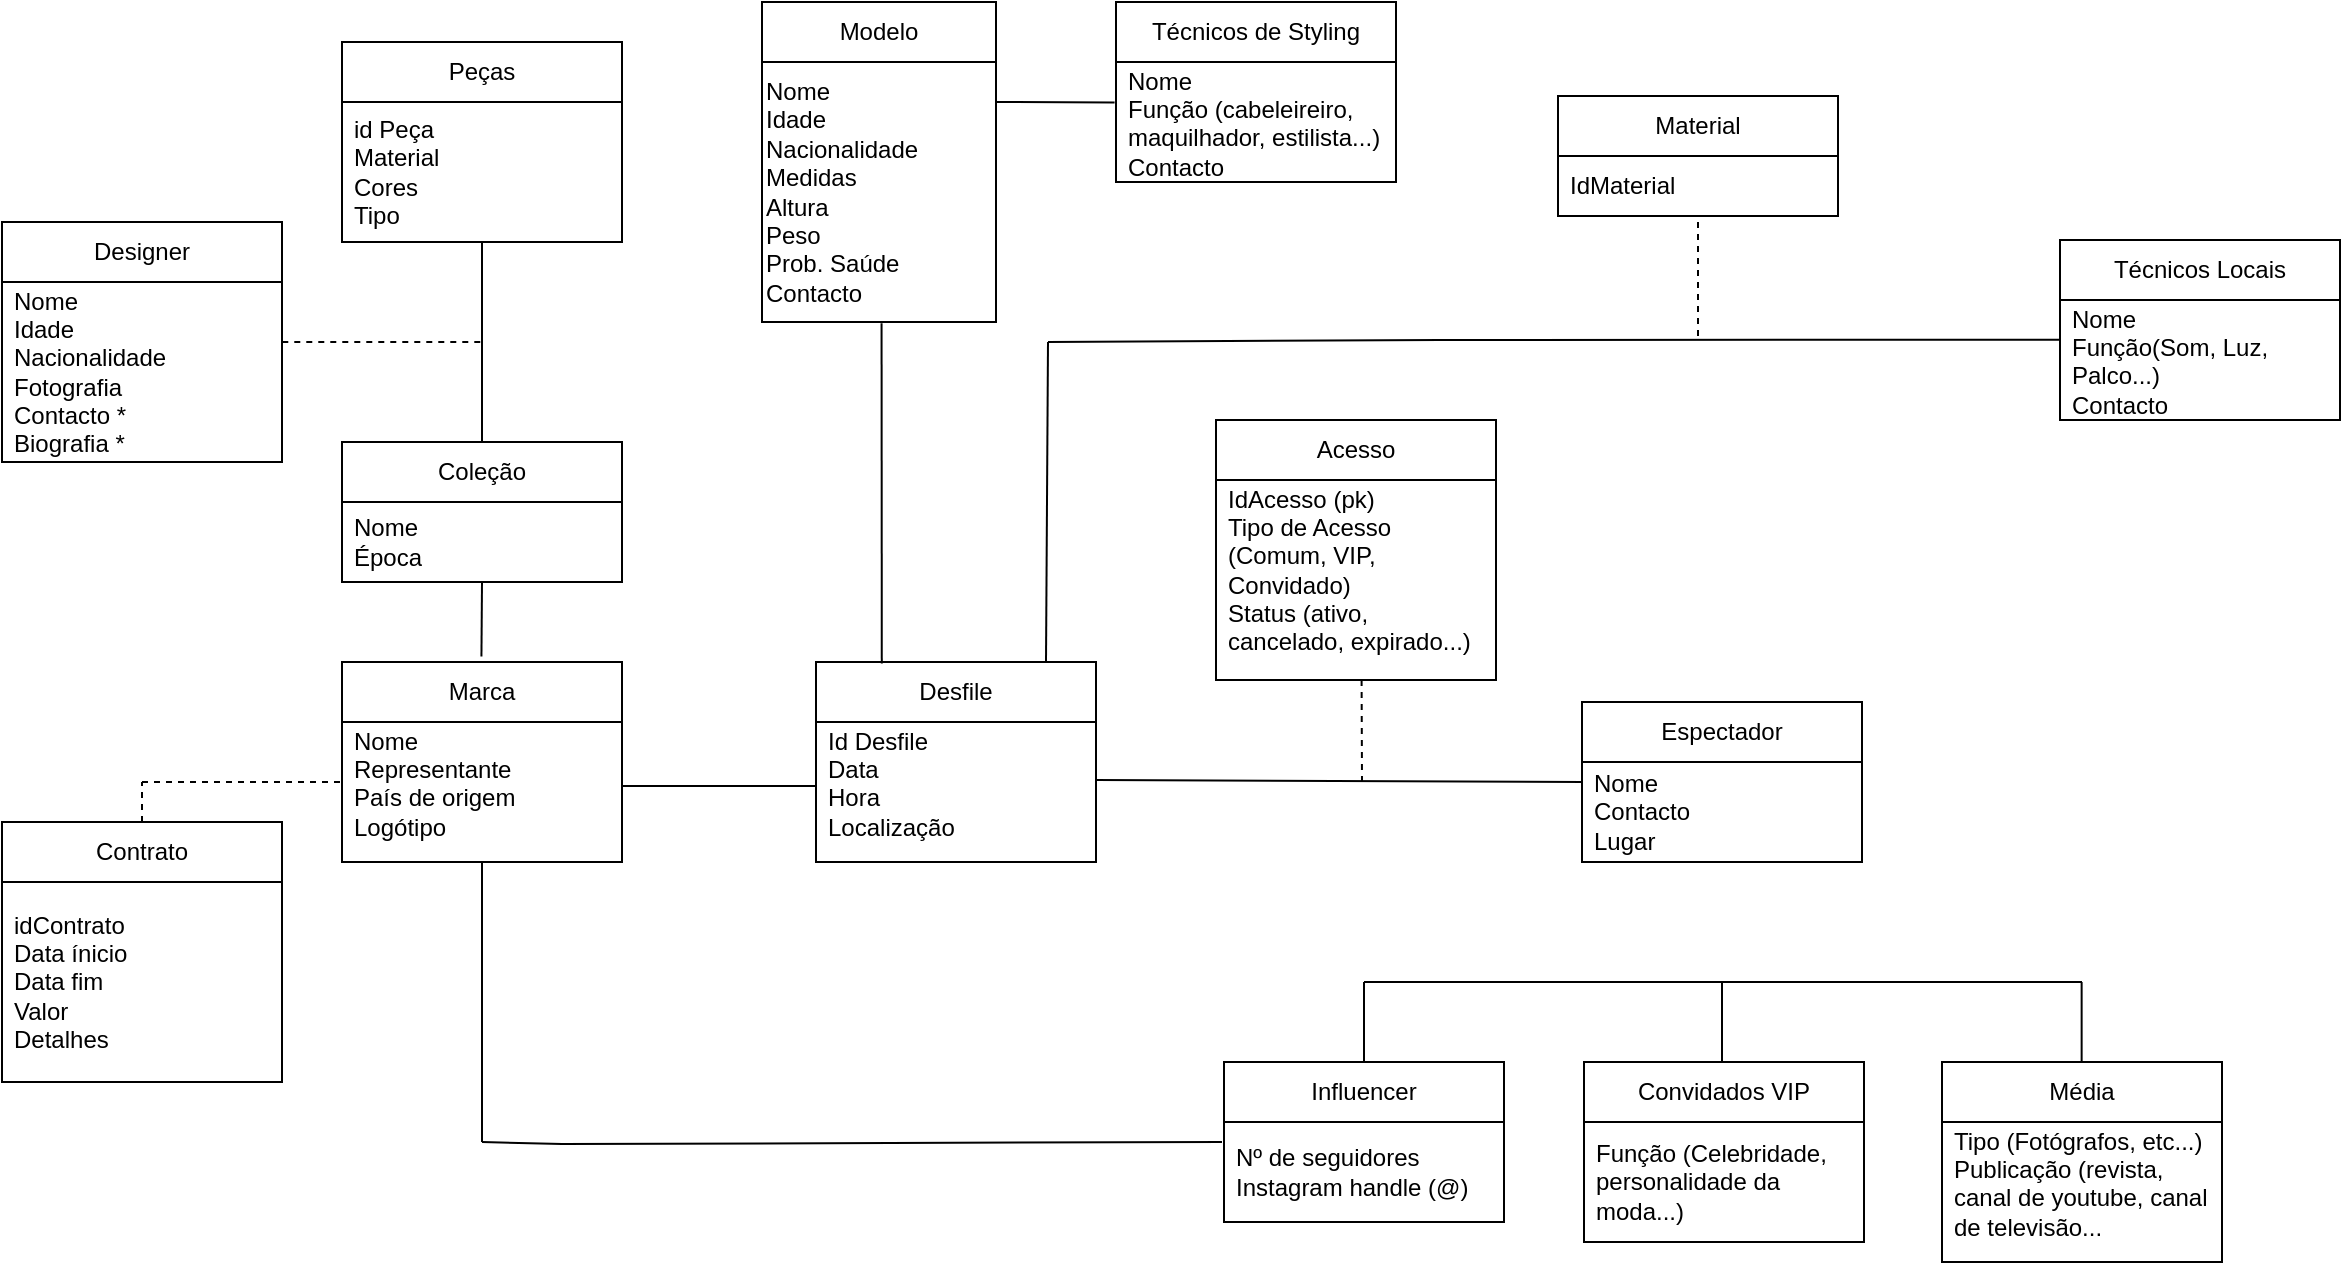 <mxfile version="24.7.17">
  <diagram id="C5RBs43oDa-KdzZeNtuy" name="Page-1">
    <mxGraphModel dx="1327" dy="797" grid="1" gridSize="10" guides="1" tooltips="1" connect="1" arrows="1" fold="1" page="1" pageScale="1" pageWidth="827" pageHeight="1169" math="0" shadow="0">
      <root>
        <mxCell id="WIyWlLk6GJQsqaUBKTNV-0" />
        <mxCell id="WIyWlLk6GJQsqaUBKTNV-1" parent="WIyWlLk6GJQsqaUBKTNV-0" />
        <mxCell id="OLpAq79K6-Yp3FqnE2U5-7" value="Marca" style="swimlane;fontStyle=0;childLayout=stackLayout;horizontal=1;startSize=30;horizontalStack=0;resizeParent=1;resizeParentMax=0;resizeLast=0;collapsible=1;marginBottom=0;whiteSpace=wrap;html=1;" parent="WIyWlLk6GJQsqaUBKTNV-1" vertex="1">
          <mxGeometry x="407" y="449" width="140" height="100" as="geometry" />
        </mxCell>
        <mxCell id="OLpAq79K6-Yp3FqnE2U5-8" value="Nome&lt;div&gt;Representante&amp;nbsp;&lt;/div&gt;&lt;div&gt;País de origem&lt;/div&gt;&lt;div&gt;Logótipo&lt;/div&gt;&lt;div&gt;&lt;br&gt;&lt;/div&gt;" style="text;strokeColor=none;fillColor=none;align=left;verticalAlign=middle;spacingLeft=4;spacingRight=4;overflow=hidden;points=[[0,0.5],[1,0.5]];portConstraint=eastwest;rotatable=0;whiteSpace=wrap;html=1;" parent="OLpAq79K6-Yp3FqnE2U5-7" vertex="1">
          <mxGeometry y="30" width="140" height="70" as="geometry" />
        </mxCell>
        <mxCell id="OLpAq79K6-Yp3FqnE2U5-11" value="Desfile" style="swimlane;fontStyle=0;childLayout=stackLayout;horizontal=1;startSize=30;horizontalStack=0;resizeParent=1;resizeParentMax=0;resizeLast=0;collapsible=1;marginBottom=0;whiteSpace=wrap;html=1;" parent="WIyWlLk6GJQsqaUBKTNV-1" vertex="1">
          <mxGeometry x="644" y="449" width="140" height="100" as="geometry" />
        </mxCell>
        <mxCell id="OLpAq79K6-Yp3FqnE2U5-14" value="&lt;div&gt;&lt;span style=&quot;background-color: initial;&quot;&gt;Id Desfile&lt;/span&gt;&lt;br&gt;&lt;/div&gt;Data&amp;nbsp;&lt;div&gt;Hora&lt;/div&gt;&lt;div&gt;Localização&lt;/div&gt;&lt;div&gt;&lt;br&gt;&lt;/div&gt;" style="text;strokeColor=none;fillColor=none;align=left;verticalAlign=middle;spacingLeft=4;spacingRight=4;overflow=hidden;points=[[0,0.5],[1,0.5]];portConstraint=eastwest;rotatable=0;whiteSpace=wrap;html=1;" parent="OLpAq79K6-Yp3FqnE2U5-11" vertex="1">
          <mxGeometry y="30" width="140" height="70" as="geometry" />
        </mxCell>
        <mxCell id="OLpAq79K6-Yp3FqnE2U5-19" value="Coleção" style="swimlane;fontStyle=0;childLayout=stackLayout;horizontal=1;startSize=30;horizontalStack=0;resizeParent=1;resizeParentMax=0;resizeLast=0;collapsible=1;marginBottom=0;whiteSpace=wrap;html=1;" parent="WIyWlLk6GJQsqaUBKTNV-1" vertex="1">
          <mxGeometry x="407" y="339" width="140" height="70" as="geometry" />
        </mxCell>
        <mxCell id="OLpAq79K6-Yp3FqnE2U5-20" value="Nome&lt;div&gt;Época&lt;/div&gt;" style="text;strokeColor=none;fillColor=none;align=left;verticalAlign=middle;spacingLeft=4;spacingRight=4;overflow=hidden;points=[[0,0.5],[1,0.5]];portConstraint=eastwest;rotatable=0;whiteSpace=wrap;html=1;" parent="OLpAq79K6-Yp3FqnE2U5-19" vertex="1">
          <mxGeometry y="30" width="140" height="40" as="geometry" />
        </mxCell>
        <mxCell id="OLpAq79K6-Yp3FqnE2U5-23" value="Peças" style="swimlane;fontStyle=0;childLayout=stackLayout;horizontal=1;startSize=30;horizontalStack=0;resizeParent=1;resizeParentMax=0;resizeLast=0;collapsible=1;marginBottom=0;whiteSpace=wrap;html=1;" parent="WIyWlLk6GJQsqaUBKTNV-1" vertex="1">
          <mxGeometry x="407" y="139" width="140" height="100" as="geometry" />
        </mxCell>
        <mxCell id="OLpAq79K6-Yp3FqnE2U5-24" value="id Peça&lt;div&gt;Material&amp;nbsp;&lt;/div&gt;&lt;div&gt;Cores&amp;nbsp;&lt;/div&gt;&lt;div&gt;Tipo&lt;/div&gt;" style="text;strokeColor=none;fillColor=none;align=left;verticalAlign=middle;spacingLeft=4;spacingRight=4;overflow=hidden;points=[[0,0.5],[1,0.5]];portConstraint=eastwest;rotatable=0;whiteSpace=wrap;html=1;" parent="OLpAq79K6-Yp3FqnE2U5-23" vertex="1">
          <mxGeometry y="30" width="140" height="70" as="geometry" />
        </mxCell>
        <mxCell id="OLpAq79K6-Yp3FqnE2U5-30" value="Designer" style="swimlane;fontStyle=0;childLayout=stackLayout;horizontal=1;startSize=30;horizontalStack=0;resizeParent=1;resizeParentMax=0;resizeLast=0;collapsible=1;marginBottom=0;whiteSpace=wrap;html=1;" parent="WIyWlLk6GJQsqaUBKTNV-1" vertex="1">
          <mxGeometry x="237" y="229" width="140" height="120" as="geometry" />
        </mxCell>
        <mxCell id="OLpAq79K6-Yp3FqnE2U5-31" value="Nome&lt;div&gt;Idade&lt;/div&gt;&lt;div&gt;Nacionalidade&lt;/div&gt;&lt;div&gt;Fotografia&lt;/div&gt;&lt;div&gt;Contacto *&lt;/div&gt;&lt;div&gt;Biografia *&lt;/div&gt;" style="text;strokeColor=none;fillColor=none;align=left;verticalAlign=middle;spacingLeft=4;spacingRight=4;overflow=hidden;points=[[0,0.5],[1,0.5]];portConstraint=eastwest;rotatable=0;whiteSpace=wrap;html=1;" parent="OLpAq79K6-Yp3FqnE2U5-30" vertex="1">
          <mxGeometry y="30" width="140" height="90" as="geometry" />
        </mxCell>
        <mxCell id="OLpAq79K6-Yp3FqnE2U5-34" value="" style="endArrow=none;html=1;rounded=0;exitX=0.498;exitY=-0.027;exitDx=0;exitDy=0;exitPerimeter=0;" parent="WIyWlLk6GJQsqaUBKTNV-1" edge="1" source="OLpAq79K6-Yp3FqnE2U5-7">
          <mxGeometry width="50" height="50" relative="1" as="geometry">
            <mxPoint x="477" y="349" as="sourcePoint" />
            <mxPoint x="477" y="409" as="targetPoint" />
          </mxGeometry>
        </mxCell>
        <mxCell id="OLpAq79K6-Yp3FqnE2U5-36" value="" style="endArrow=none;html=1;rounded=0;" parent="WIyWlLk6GJQsqaUBKTNV-1" edge="1">
          <mxGeometry width="50" height="50" relative="1" as="geometry">
            <mxPoint x="477" y="239" as="sourcePoint" />
            <mxPoint x="477" y="239" as="targetPoint" />
            <Array as="points" />
          </mxGeometry>
        </mxCell>
        <mxCell id="OLpAq79K6-Yp3FqnE2U5-47" value="Técnicos de Styling" style="swimlane;fontStyle=0;childLayout=stackLayout;horizontal=1;startSize=30;horizontalStack=0;resizeParent=1;resizeParentMax=0;resizeLast=0;collapsible=1;marginBottom=0;whiteSpace=wrap;html=1;" parent="WIyWlLk6GJQsqaUBKTNV-1" vertex="1">
          <mxGeometry x="794" y="119" width="140" height="90" as="geometry" />
        </mxCell>
        <mxCell id="OLpAq79K6-Yp3FqnE2U5-46" value="" style="endArrow=none;html=1;rounded=0;exitX=1;exitY=0.5;exitDx=0;exitDy=0;entryX=-0.005;entryY=0.338;entryDx=0;entryDy=0;entryPerimeter=0;" parent="OLpAq79K6-Yp3FqnE2U5-47" edge="1" target="OLpAq79K6-Yp3FqnE2U5-48">
          <mxGeometry width="50" height="50" relative="1" as="geometry">
            <mxPoint x="-60" y="50.0" as="sourcePoint" />
            <mxPoint x="10" y="50" as="targetPoint" />
          </mxGeometry>
        </mxCell>
        <mxCell id="OLpAq79K6-Yp3FqnE2U5-48" value="Nome&lt;div&gt;Função (cabeleireiro, maquilhador, estilista...)&lt;/div&gt;&lt;div&gt;Contacto&lt;/div&gt;" style="text;strokeColor=none;fillColor=none;align=left;verticalAlign=middle;spacingLeft=4;spacingRight=4;overflow=hidden;points=[[0,0.5],[1,0.5]];portConstraint=eastwest;rotatable=0;whiteSpace=wrap;html=1;" parent="OLpAq79K6-Yp3FqnE2U5-47" vertex="1">
          <mxGeometry y="30" width="140" height="60" as="geometry" />
        </mxCell>
        <mxCell id="OLpAq79K6-Yp3FqnE2U5-51" value="" style="endArrow=none;html=1;rounded=0;exitX=1;exitY=0.714;exitDx=0;exitDy=0;exitPerimeter=0;entryX=-0.003;entryY=0.714;entryDx=0;entryDy=0;entryPerimeter=0;" parent="WIyWlLk6GJQsqaUBKTNV-1" edge="1">
          <mxGeometry width="50" height="50" relative="1" as="geometry">
            <mxPoint x="547" y="510.98" as="sourcePoint" />
            <mxPoint x="643.58" y="510.98" as="targetPoint" />
            <Array as="points" />
          </mxGeometry>
        </mxCell>
        <mxCell id="OLpAq79K6-Yp3FqnE2U5-55" value="" style="endArrow=none;html=1;rounded=0;" parent="WIyWlLk6GJQsqaUBKTNV-1" edge="1">
          <mxGeometry width="50" height="50" relative="1" as="geometry">
            <mxPoint x="918" y="609" as="sourcePoint" />
            <mxPoint x="1277" y="609" as="targetPoint" />
          </mxGeometry>
        </mxCell>
        <mxCell id="OLpAq79K6-Yp3FqnE2U5-57" value="Influencer" style="swimlane;fontStyle=0;childLayout=stackLayout;horizontal=1;startSize=30;horizontalStack=0;resizeParent=1;resizeParentMax=0;resizeLast=0;collapsible=1;marginBottom=0;whiteSpace=wrap;html=1;" parent="WIyWlLk6GJQsqaUBKTNV-1" vertex="1">
          <mxGeometry x="848" y="649" width="140" height="80" as="geometry" />
        </mxCell>
        <mxCell id="OLpAq79K6-Yp3FqnE2U5-58" value="&lt;div&gt;&lt;span style=&quot;background-color: initial;&quot;&gt;Nº de seguidores&lt;/span&gt;&lt;br&gt;&lt;/div&gt;&lt;div&gt;Instagram handle (@)&lt;/div&gt;" style="text;strokeColor=none;fillColor=none;align=left;verticalAlign=middle;spacingLeft=4;spacingRight=4;overflow=hidden;points=[[0,0.5],[1,0.5]];portConstraint=eastwest;rotatable=0;whiteSpace=wrap;html=1;" parent="OLpAq79K6-Yp3FqnE2U5-57" vertex="1">
          <mxGeometry y="30" width="140" height="50" as="geometry" />
        </mxCell>
        <mxCell id="OLpAq79K6-Yp3FqnE2U5-61" value="" style="endArrow=none;html=1;rounded=0;" parent="WIyWlLk6GJQsqaUBKTNV-1" edge="1">
          <mxGeometry width="50" height="50" relative="1" as="geometry">
            <mxPoint x="477" y="689" as="sourcePoint" />
            <mxPoint x="847" y="689" as="targetPoint" />
            <Array as="points">
              <mxPoint x="517" y="690" />
            </Array>
          </mxGeometry>
        </mxCell>
        <mxCell id="OLpAq79K6-Yp3FqnE2U5-62" value="" style="endArrow=none;html=1;rounded=0;" parent="WIyWlLk6GJQsqaUBKTNV-1" edge="1">
          <mxGeometry width="50" height="50" relative="1" as="geometry">
            <mxPoint x="477" y="689" as="sourcePoint" />
            <mxPoint x="477" y="549" as="targetPoint" />
          </mxGeometry>
        </mxCell>
        <mxCell id="OLpAq79K6-Yp3FqnE2U5-63" value="" style="endArrow=none;dashed=1;html=1;rounded=0;" parent="WIyWlLk6GJQsqaUBKTNV-1" edge="1">
          <mxGeometry width="50" height="50" relative="1" as="geometry">
            <mxPoint x="307" y="509" as="sourcePoint" />
            <mxPoint x="407" y="509" as="targetPoint" />
            <Array as="points">
              <mxPoint x="307" y="509" />
              <mxPoint x="347" y="509" />
            </Array>
          </mxGeometry>
        </mxCell>
        <mxCell id="OLpAq79K6-Yp3FqnE2U5-64" value="Contrato" style="swimlane;fontStyle=0;childLayout=stackLayout;horizontal=1;startSize=30;horizontalStack=0;resizeParent=1;resizeParentMax=0;resizeLast=0;collapsible=1;marginBottom=0;whiteSpace=wrap;html=1;" parent="WIyWlLk6GJQsqaUBKTNV-1" vertex="1">
          <mxGeometry x="237" y="529" width="140" height="130" as="geometry" />
        </mxCell>
        <mxCell id="OLpAq79K6-Yp3FqnE2U5-65" value="idContrato&lt;div&gt;Data ínicio&lt;div&gt;Data fim&lt;br&gt;&lt;div&gt;Valor&lt;/div&gt;&lt;div&gt;Detalhes&lt;/div&gt;&lt;/div&gt;&lt;/div&gt;" style="text;strokeColor=none;fillColor=none;align=left;verticalAlign=middle;spacingLeft=4;spacingRight=4;overflow=hidden;points=[[0,0.5],[1,0.5]];portConstraint=eastwest;rotatable=0;whiteSpace=wrap;html=1;" parent="OLpAq79K6-Yp3FqnE2U5-64" vertex="1">
          <mxGeometry y="30" width="140" height="100" as="geometry" />
        </mxCell>
        <mxCell id="OLpAq79K6-Yp3FqnE2U5-68" value="" style="endArrow=none;html=1;rounded=0;" parent="WIyWlLk6GJQsqaUBKTNV-1" edge="1">
          <mxGeometry width="50" height="50" relative="1" as="geometry">
            <mxPoint x="1097" y="649" as="sourcePoint" />
            <mxPoint x="1097" y="609" as="targetPoint" />
          </mxGeometry>
        </mxCell>
        <mxCell id="OLpAq79K6-Yp3FqnE2U5-69" value="Convidados VIP" style="swimlane;fontStyle=0;childLayout=stackLayout;horizontal=1;startSize=30;horizontalStack=0;resizeParent=1;resizeParentMax=0;resizeLast=0;collapsible=1;marginBottom=0;whiteSpace=wrap;html=1;" parent="WIyWlLk6GJQsqaUBKTNV-1" vertex="1">
          <mxGeometry x="1028" y="649" width="140" height="90" as="geometry" />
        </mxCell>
        <mxCell id="OLpAq79K6-Yp3FqnE2U5-70" value="&lt;div&gt;Função (Celebridade, personalidade da moda...&lt;span style=&quot;background-color: initial;&quot;&gt;)&lt;/span&gt;&lt;/div&gt;" style="text;strokeColor=none;fillColor=none;align=left;verticalAlign=middle;spacingLeft=4;spacingRight=4;overflow=hidden;points=[[0,0.5],[1,0.5]];portConstraint=eastwest;rotatable=0;whiteSpace=wrap;html=1;" parent="OLpAq79K6-Yp3FqnE2U5-69" vertex="1">
          <mxGeometry y="30" width="140" height="60" as="geometry" />
        </mxCell>
        <mxCell id="OLpAq79K6-Yp3FqnE2U5-74" value="" style="endArrow=none;html=1;rounded=0;exitX=0.5;exitY=0;exitDx=0;exitDy=0;" parent="WIyWlLk6GJQsqaUBKTNV-1" source="OLpAq79K6-Yp3FqnE2U5-57" edge="1">
          <mxGeometry width="50" height="50" relative="1" as="geometry">
            <mxPoint x="893" y="659" as="sourcePoint" />
            <mxPoint x="918" y="609" as="targetPoint" />
          </mxGeometry>
        </mxCell>
        <mxCell id="OLpAq79K6-Yp3FqnE2U5-81" value="" style="endArrow=none;html=1;rounded=0;" parent="WIyWlLk6GJQsqaUBKTNV-1" edge="1">
          <mxGeometry width="50" height="50" relative="1" as="geometry">
            <mxPoint x="1276.82" y="649" as="sourcePoint" />
            <mxPoint x="1276.82" y="609" as="targetPoint" />
          </mxGeometry>
        </mxCell>
        <mxCell id="OLpAq79K6-Yp3FqnE2U5-82" value="Média" style="swimlane;fontStyle=0;childLayout=stackLayout;horizontal=1;startSize=30;horizontalStack=0;resizeParent=1;resizeParentMax=0;resizeLast=0;collapsible=1;marginBottom=0;whiteSpace=wrap;html=1;" parent="WIyWlLk6GJQsqaUBKTNV-1" vertex="1">
          <mxGeometry x="1207" y="649" width="140" height="100" as="geometry" />
        </mxCell>
        <mxCell id="OLpAq79K6-Yp3FqnE2U5-83" value="&lt;div&gt;&lt;span style=&quot;background-color: initial;&quot;&gt;Tipo (Fotógrafos, etc...)&lt;/span&gt;&lt;br&gt;&lt;/div&gt;&lt;div&gt;&lt;div&gt;Publicação (revista, canal de youtube, canal de televisão...&lt;/div&gt;&lt;div&gt;&lt;br&gt;&lt;/div&gt;&lt;/div&gt;" style="text;strokeColor=none;fillColor=none;align=left;verticalAlign=middle;spacingLeft=4;spacingRight=4;overflow=hidden;points=[[0,0.5],[1,0.5]];portConstraint=eastwest;rotatable=0;whiteSpace=wrap;html=1;" parent="OLpAq79K6-Yp3FqnE2U5-82" vertex="1">
          <mxGeometry y="30" width="140" height="70" as="geometry" />
        </mxCell>
        <mxCell id="OLpAq79K6-Yp3FqnE2U5-88" value="Acesso" style="swimlane;fontStyle=0;childLayout=stackLayout;horizontal=1;startSize=30;horizontalStack=0;resizeParent=1;resizeParentMax=0;resizeLast=0;collapsible=1;marginBottom=0;whiteSpace=wrap;html=1;" parent="WIyWlLk6GJQsqaUBKTNV-1" vertex="1">
          <mxGeometry x="844" y="328" width="140" height="130" as="geometry" />
        </mxCell>
        <mxCell id="OLpAq79K6-Yp3FqnE2U5-89" value="IdAcesso (pk)&lt;div&gt;Tipo de Acesso (Comum, VIP, Convidado)&lt;/div&gt;&lt;div&gt;Status (ativo, cancelado, expirado...)&lt;/div&gt;&lt;div&gt;&lt;br&gt;&lt;/div&gt;" style="text;strokeColor=none;fillColor=none;align=left;verticalAlign=middle;spacingLeft=4;spacingRight=4;overflow=hidden;points=[[0,0.5],[1,0.5]];portConstraint=eastwest;rotatable=0;whiteSpace=wrap;html=1;" parent="OLpAq79K6-Yp3FqnE2U5-88" vertex="1">
          <mxGeometry y="30" width="140" height="100" as="geometry" />
        </mxCell>
        <mxCell id="OLpAq79K6-Yp3FqnE2U5-92" value="" style="endArrow=none;html=1;rounded=0;" parent="WIyWlLk6GJQsqaUBKTNV-1" edge="1">
          <mxGeometry width="50" height="50" relative="1" as="geometry">
            <mxPoint x="759" y="449" as="sourcePoint" />
            <mxPoint x="760" y="289" as="targetPoint" />
          </mxGeometry>
        </mxCell>
        <mxCell id="OLpAq79K6-Yp3FqnE2U5-93" value="" style="endArrow=none;html=1;rounded=0;entryX=0.003;entryY=-0.002;entryDx=0;entryDy=0;entryPerimeter=0;" parent="WIyWlLk6GJQsqaUBKTNV-1" edge="1">
          <mxGeometry width="50" height="50" relative="1" as="geometry">
            <mxPoint x="760" y="289" as="sourcePoint" />
            <mxPoint x="1266.42" y="287.88" as="targetPoint" />
            <Array as="points">
              <mxPoint x="956" y="288" />
            </Array>
          </mxGeometry>
        </mxCell>
        <mxCell id="OLpAq79K6-Yp3FqnE2U5-94" value="Técnicos Locais" style="swimlane;fontStyle=0;childLayout=stackLayout;horizontal=1;startSize=30;horizontalStack=0;resizeParent=1;resizeParentMax=0;resizeLast=0;collapsible=1;marginBottom=0;whiteSpace=wrap;html=1;" parent="WIyWlLk6GJQsqaUBKTNV-1" vertex="1">
          <mxGeometry x="1266" y="238" width="140" height="90" as="geometry" />
        </mxCell>
        <mxCell id="OLpAq79K6-Yp3FqnE2U5-95" value="Nome&lt;div&gt;Função(Som, Luz, Palco...)&lt;/div&gt;&lt;div&gt;Contacto&lt;/div&gt;" style="text;strokeColor=none;fillColor=none;align=left;verticalAlign=middle;spacingLeft=4;spacingRight=4;overflow=hidden;points=[[0,0.5],[1,0.5]];portConstraint=eastwest;rotatable=0;whiteSpace=wrap;html=1;" parent="OLpAq79K6-Yp3FqnE2U5-94" vertex="1">
          <mxGeometry y="30" width="140" height="60" as="geometry" />
        </mxCell>
        <mxCell id="OLpAq79K6-Yp3FqnE2U5-98" value="" style="endArrow=none;dashed=1;html=1;rounded=0;" parent="WIyWlLk6GJQsqaUBKTNV-1" edge="1">
          <mxGeometry width="50" height="50" relative="1" as="geometry">
            <mxPoint x="1085" y="286" as="sourcePoint" />
            <mxPoint x="1085" y="226" as="targetPoint" />
          </mxGeometry>
        </mxCell>
        <mxCell id="OLpAq79K6-Yp3FqnE2U5-99" value="Material" style="swimlane;fontStyle=0;childLayout=stackLayout;horizontal=1;startSize=30;horizontalStack=0;resizeParent=1;resizeParentMax=0;resizeLast=0;collapsible=1;marginBottom=0;whiteSpace=wrap;html=1;" parent="WIyWlLk6GJQsqaUBKTNV-1" vertex="1">
          <mxGeometry x="1015" y="166" width="140" height="60" as="geometry" />
        </mxCell>
        <mxCell id="OLpAq79K6-Yp3FqnE2U5-100" value="IdMaterial" style="text;strokeColor=none;fillColor=none;align=left;verticalAlign=middle;spacingLeft=4;spacingRight=4;overflow=hidden;points=[[0,0.5],[1,0.5]];portConstraint=eastwest;rotatable=0;whiteSpace=wrap;html=1;" parent="OLpAq79K6-Yp3FqnE2U5-99" vertex="1">
          <mxGeometry y="30" width="140" height="30" as="geometry" />
        </mxCell>
        <mxCell id="84DjfrgXLnGZ_B2iVAS4-4" value="" style="endArrow=none;html=1;rounded=0;exitX=1;exitY=0.5;exitDx=0;exitDy=0;" parent="WIyWlLk6GJQsqaUBKTNV-1" edge="1">
          <mxGeometry width="50" height="50" relative="1" as="geometry">
            <mxPoint x="784" y="508" as="sourcePoint" />
            <mxPoint x="1027" y="509" as="targetPoint" />
            <Array as="points" />
          </mxGeometry>
        </mxCell>
        <mxCell id="84DjfrgXLnGZ_B2iVAS4-10" value="" style="endArrow=none;dashed=1;html=1;rounded=0;" parent="WIyWlLk6GJQsqaUBKTNV-1" edge="1">
          <mxGeometry width="50" height="50" relative="1" as="geometry">
            <mxPoint x="307" y="529" as="sourcePoint" />
            <mxPoint x="307" y="509" as="targetPoint" />
          </mxGeometry>
        </mxCell>
        <mxCell id="h2daB5j5cSeQjACsS8w_-0" value="" style="endArrow=none;html=1;rounded=0;entryX=0.511;entryY=1.005;entryDx=0;entryDy=0;entryPerimeter=0;exitX=0.235;exitY=0.008;exitDx=0;exitDy=0;exitPerimeter=0;" edge="1" parent="WIyWlLk6GJQsqaUBKTNV-1" source="OLpAq79K6-Yp3FqnE2U5-11" target="OLpAq79K6-Yp3FqnE2U5-44">
          <mxGeometry width="50" height="50" relative="1" as="geometry">
            <mxPoint x="684" y="449" as="sourcePoint" />
            <mxPoint x="684" y="289" as="targetPoint" />
          </mxGeometry>
        </mxCell>
        <mxCell id="OLpAq79K6-Yp3FqnE2U5-38" value="Modelo" style="swimlane;fontStyle=0;childLayout=stackLayout;horizontal=1;startSize=30;horizontalStack=0;resizeParent=1;resizeParentMax=0;resizeLast=0;collapsible=1;marginBottom=0;whiteSpace=wrap;html=1;" parent="WIyWlLk6GJQsqaUBKTNV-1" vertex="1">
          <mxGeometry x="617" y="119" width="117" height="160" as="geometry" />
        </mxCell>
        <mxCell id="OLpAq79K6-Yp3FqnE2U5-44" value="&lt;div style=&quot;&quot;&gt;Nome&lt;div&gt;Idade&amp;nbsp;&lt;/div&gt;&lt;div&gt;Nacionalidade&lt;/div&gt;&lt;div&gt;Medidas&lt;/div&gt;&lt;div&gt;Altura&amp;nbsp;&lt;/div&gt;&lt;div&gt;Peso&lt;/div&gt;&lt;div&gt;Prob. Saúde&lt;/div&gt;&lt;div&gt;Contacto&lt;/div&gt;&lt;/div&gt;" style="text;html=1;align=left;verticalAlign=middle;resizable=0;points=[];autosize=1;strokeColor=none;fillColor=none;" parent="OLpAq79K6-Yp3FqnE2U5-38" vertex="1">
          <mxGeometry y="30" width="117" height="130" as="geometry" />
        </mxCell>
        <mxCell id="h2daB5j5cSeQjACsS8w_-1" value="" style="endArrow=none;html=1;rounded=0;exitX=0.5;exitY=0;exitDx=0;exitDy=0;" edge="1" parent="WIyWlLk6GJQsqaUBKTNV-1" source="OLpAq79K6-Yp3FqnE2U5-19">
          <mxGeometry width="50" height="50" relative="1" as="geometry">
            <mxPoint x="477" y="329" as="sourcePoint" />
            <mxPoint x="477" y="239" as="targetPoint" />
          </mxGeometry>
        </mxCell>
        <mxCell id="h2daB5j5cSeQjACsS8w_-4" value="" style="endArrow=none;dashed=1;html=1;rounded=0;exitX=1.001;exitY=0.444;exitDx=0;exitDy=0;exitPerimeter=0;" edge="1" parent="WIyWlLk6GJQsqaUBKTNV-1">
          <mxGeometry width="50" height="50" relative="1" as="geometry">
            <mxPoint x="377.14" y="288.96" as="sourcePoint" />
            <mxPoint x="477" y="289" as="targetPoint" />
          </mxGeometry>
        </mxCell>
        <mxCell id="h2daB5j5cSeQjACsS8w_-5" value="" style="endArrow=none;dashed=1;html=1;rounded=0;entryX=0.52;entryY=1.003;entryDx=0;entryDy=0;entryPerimeter=0;" edge="1" parent="WIyWlLk6GJQsqaUBKTNV-1" target="OLpAq79K6-Yp3FqnE2U5-89">
          <mxGeometry width="50" height="50" relative="1" as="geometry">
            <mxPoint x="917" y="509" as="sourcePoint" />
            <mxPoint x="927" y="499" as="targetPoint" />
          </mxGeometry>
        </mxCell>
        <mxCell id="h2daB5j5cSeQjACsS8w_-6" value="Espectador" style="swimlane;fontStyle=0;childLayout=stackLayout;horizontal=1;startSize=30;horizontalStack=0;resizeParent=1;resizeParentMax=0;resizeLast=0;collapsible=1;marginBottom=0;whiteSpace=wrap;html=1;" vertex="1" parent="WIyWlLk6GJQsqaUBKTNV-1">
          <mxGeometry x="1027" y="469" width="140" height="80" as="geometry" />
        </mxCell>
        <mxCell id="h2daB5j5cSeQjACsS8w_-8" value="Nome&lt;div&gt;Contacto&lt;/div&gt;&lt;div&gt;Lugar&lt;/div&gt;" style="text;strokeColor=none;fillColor=none;align=left;verticalAlign=middle;spacingLeft=4;spacingRight=4;overflow=hidden;points=[[0,0.5],[1,0.5]];portConstraint=eastwest;rotatable=0;whiteSpace=wrap;html=1;" vertex="1" parent="h2daB5j5cSeQjACsS8w_-6">
          <mxGeometry y="30" width="140" height="50" as="geometry" />
        </mxCell>
      </root>
    </mxGraphModel>
  </diagram>
</mxfile>
